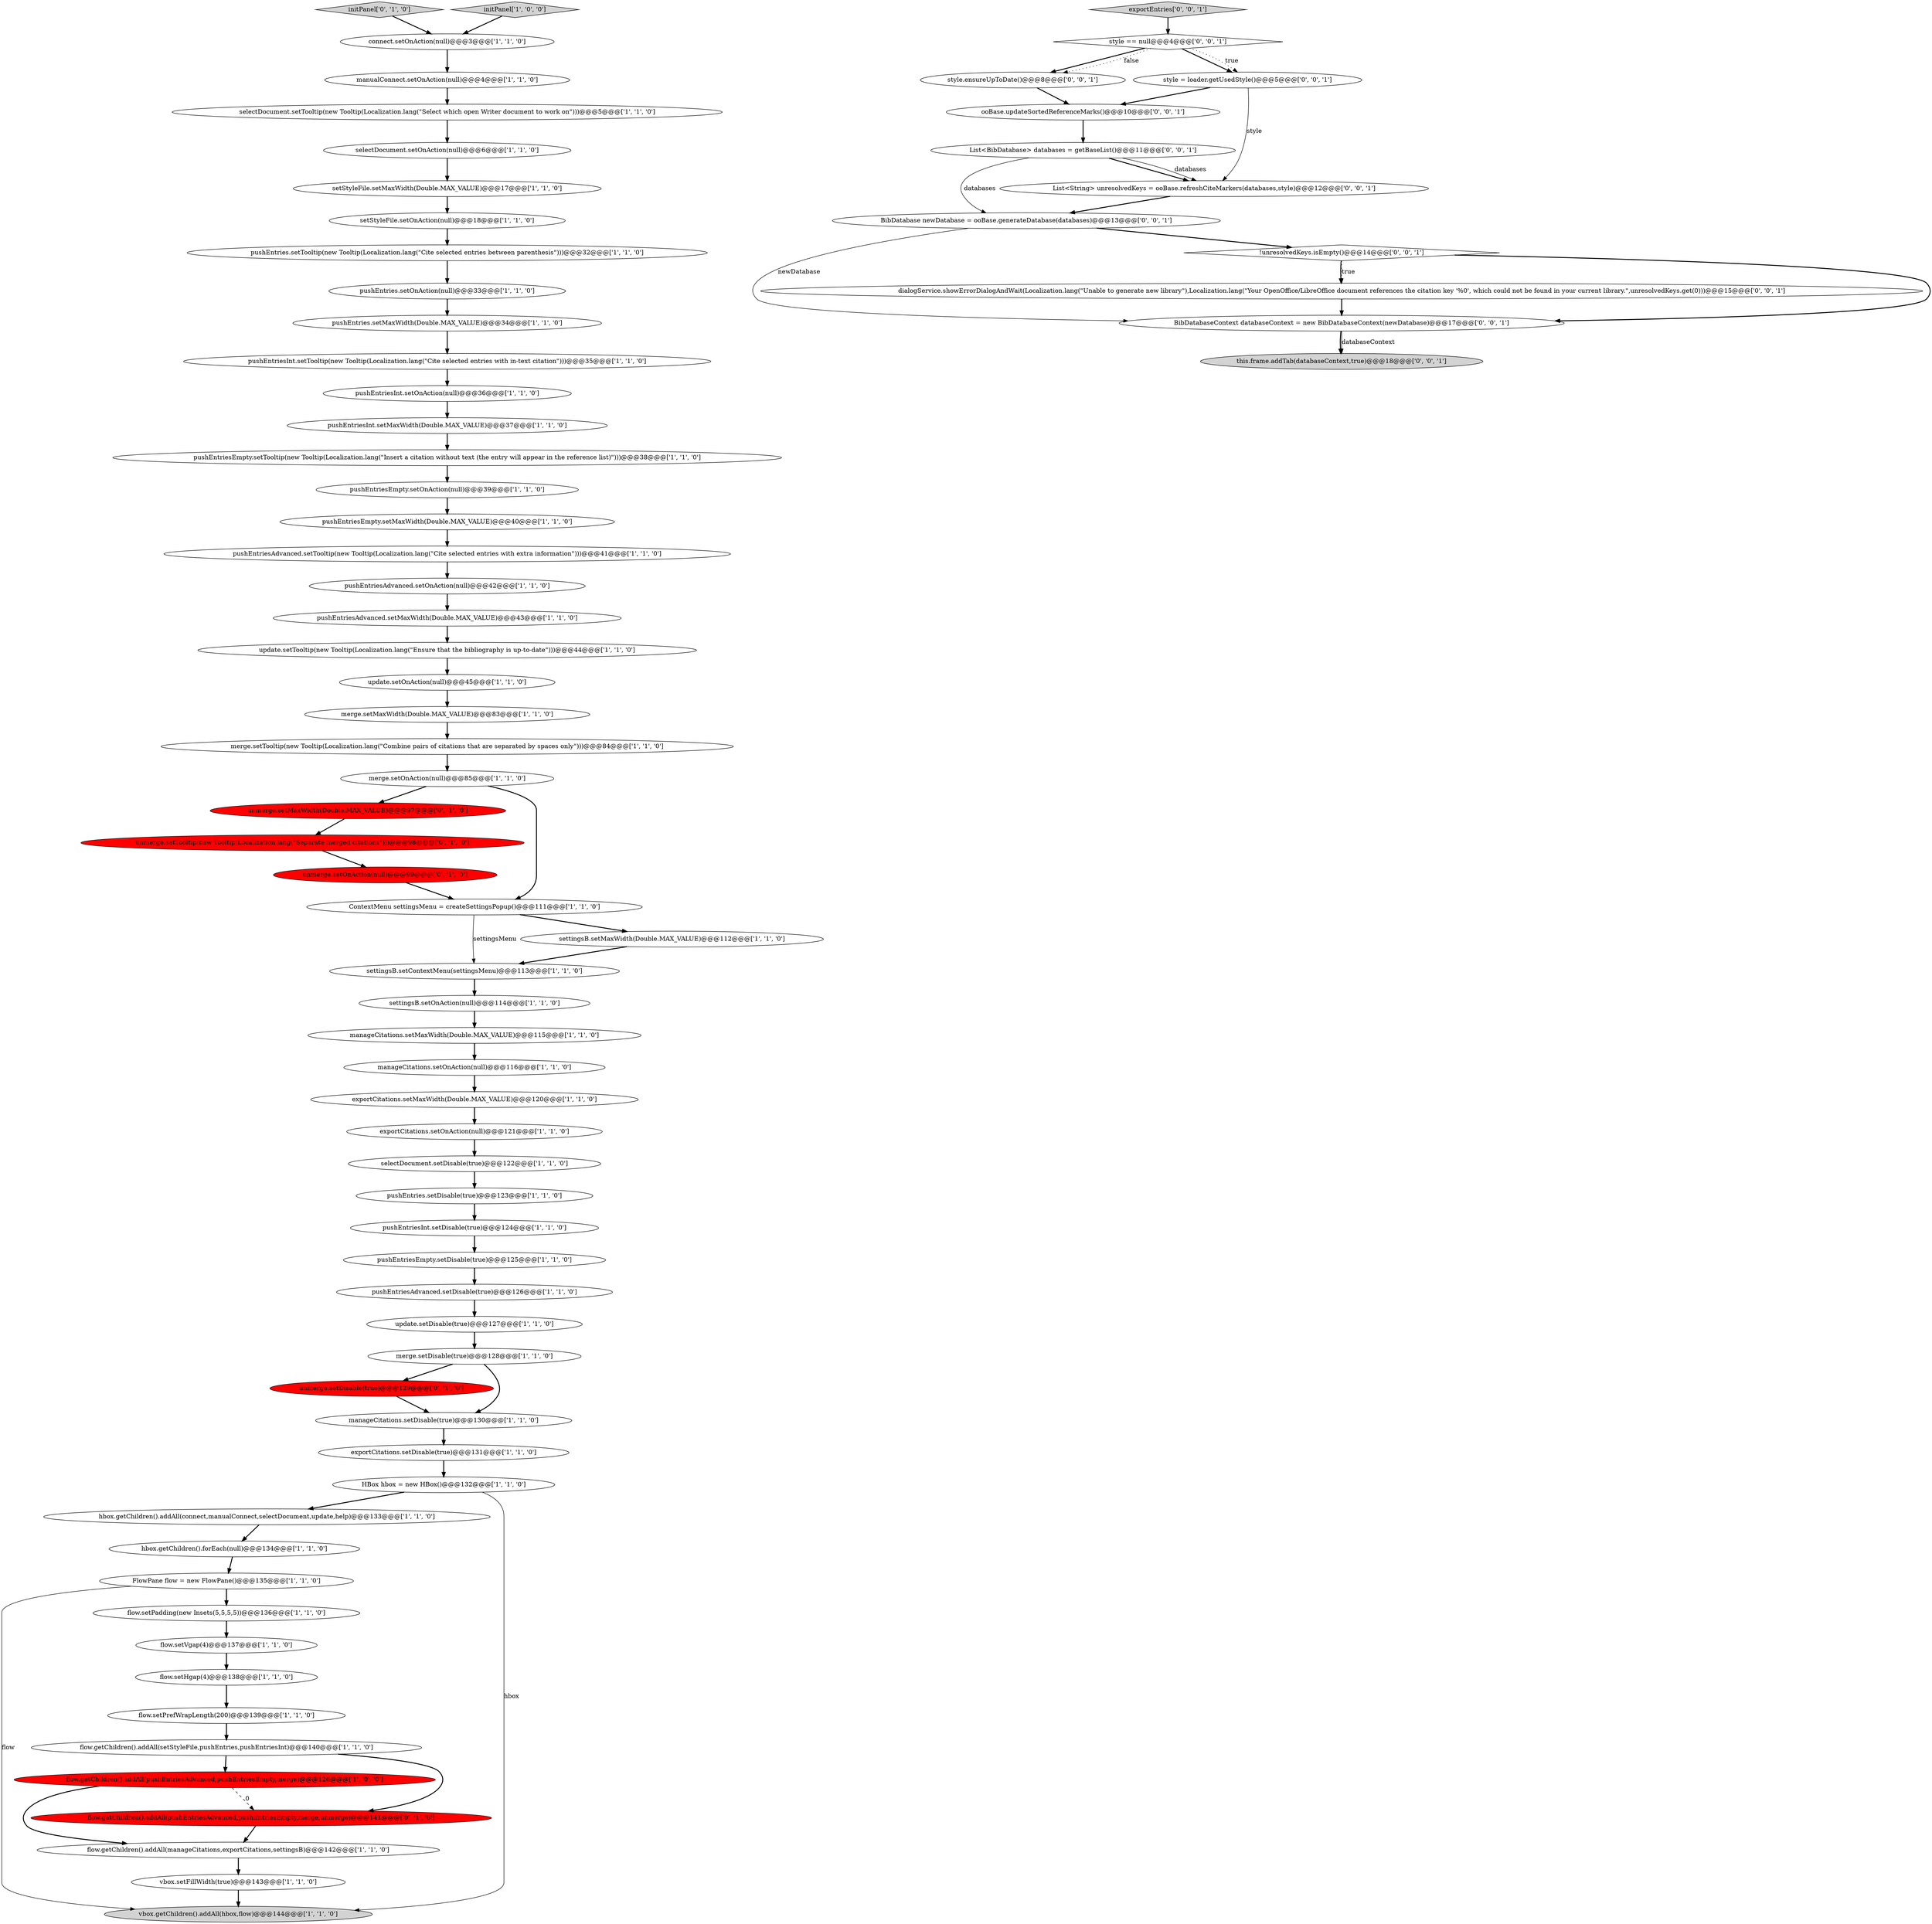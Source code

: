 digraph {
23 [style = filled, label = "pushEntriesAdvanced.setTooltip(new Tooltip(Localization.lang(\"Cite selected entries with extra information\")))@@@41@@@['1', '1', '0']", fillcolor = white, shape = ellipse image = "AAA0AAABBB1BBB"];
19 [style = filled, label = "settingsB.setContextMenu(settingsMenu)@@@113@@@['1', '1', '0']", fillcolor = white, shape = ellipse image = "AAA0AAABBB1BBB"];
47 [style = filled, label = "selectDocument.setTooltip(new Tooltip(Localization.lang(\"Select which open Writer document to work on\")))@@@5@@@['1', '1', '0']", fillcolor = white, shape = ellipse image = "AAA0AAABBB1BBB"];
50 [style = filled, label = "hbox.getChildren().addAll(connect,manualConnect,selectDocument,update,help)@@@133@@@['1', '1', '0']", fillcolor = white, shape = ellipse image = "AAA0AAABBB1BBB"];
12 [style = filled, label = "flow.getChildren().addAll(setStyleFile,pushEntries,pushEntriesInt)@@@140@@@['1', '1', '0']", fillcolor = white, shape = ellipse image = "AAA0AAABBB1BBB"];
11 [style = filled, label = "pushEntries.setDisable(true)@@@123@@@['1', '1', '0']", fillcolor = white, shape = ellipse image = "AAA0AAABBB1BBB"];
36 [style = filled, label = "flow.setVgap(4)@@@137@@@['1', '1', '0']", fillcolor = white, shape = ellipse image = "AAA0AAABBB1BBB"];
4 [style = filled, label = "merge.setDisable(true)@@@128@@@['1', '1', '0']", fillcolor = white, shape = ellipse image = "AAA0AAABBB1BBB"];
60 [style = filled, label = "List<BibDatabase> databases = getBaseList()@@@11@@@['0', '0', '1']", fillcolor = white, shape = ellipse image = "AAA0AAABBB3BBB"];
40 [style = filled, label = "update.setOnAction(null)@@@45@@@['1', '1', '0']", fillcolor = white, shape = ellipse image = "AAA0AAABBB1BBB"];
53 [style = filled, label = "selectDocument.setDisable(true)@@@122@@@['1', '1', '0']", fillcolor = white, shape = ellipse image = "AAA0AAABBB1BBB"];
64 [style = filled, label = "dialogService.showErrorDialogAndWait(Localization.lang(\"Unable to generate new library\"),Localization.lang(\"Your OpenOffice/LibreOffice document references the citation key '%0', which could not be found in your current library.\",unresolvedKeys.get(0)))@@@15@@@['0', '0', '1']", fillcolor = white, shape = ellipse image = "AAA0AAABBB3BBB"];
29 [style = filled, label = "pushEntriesEmpty.setTooltip(new Tooltip(Localization.lang(\"Insert a citation without text (the entry will appear in the reference list)\")))@@@38@@@['1', '1', '0']", fillcolor = white, shape = ellipse image = "AAA0AAABBB1BBB"];
30 [style = filled, label = "pushEntriesEmpty.setMaxWidth(Double.MAX_VALUE)@@@40@@@['1', '1', '0']", fillcolor = white, shape = ellipse image = "AAA0AAABBB1BBB"];
13 [style = filled, label = "update.setTooltip(new Tooltip(Localization.lang(\"Ensure that the bibliography is up-to-date\")))@@@44@@@['1', '1', '0']", fillcolor = white, shape = ellipse image = "AAA0AAABBB1BBB"];
14 [style = filled, label = "pushEntriesEmpty.setDisable(true)@@@125@@@['1', '1', '0']", fillcolor = white, shape = ellipse image = "AAA0AAABBB1BBB"];
63 [style = filled, label = "exportEntries['0', '0', '1']", fillcolor = lightgray, shape = diamond image = "AAA0AAABBB3BBB"];
21 [style = filled, label = "pushEntriesAdvanced.setDisable(true)@@@126@@@['1', '1', '0']", fillcolor = white, shape = ellipse image = "AAA0AAABBB1BBB"];
46 [style = filled, label = "settingsB.setMaxWidth(Double.MAX_VALUE)@@@112@@@['1', '1', '0']", fillcolor = white, shape = ellipse image = "AAA0AAABBB1BBB"];
59 [style = filled, label = "initPanel['0', '1', '0']", fillcolor = lightgray, shape = diamond image = "AAA0AAABBB2BBB"];
44 [style = filled, label = "hbox.getChildren().forEach(null)@@@134@@@['1', '1', '0']", fillcolor = white, shape = ellipse image = "AAA0AAABBB1BBB"];
10 [style = filled, label = "pushEntriesAdvanced.setOnAction(null)@@@42@@@['1', '1', '0']", fillcolor = white, shape = ellipse image = "AAA0AAABBB1BBB"];
18 [style = filled, label = "manualConnect.setOnAction(null)@@@4@@@['1', '1', '0']", fillcolor = white, shape = ellipse image = "AAA0AAABBB1BBB"];
45 [style = filled, label = "vbox.setFillWidth(true)@@@143@@@['1', '1', '0']", fillcolor = white, shape = ellipse image = "AAA0AAABBB1BBB"];
2 [style = filled, label = "pushEntriesInt.setTooltip(new Tooltip(Localization.lang(\"Cite selected entries with in-text citation\")))@@@35@@@['1', '1', '0']", fillcolor = white, shape = ellipse image = "AAA0AAABBB1BBB"];
6 [style = filled, label = "pushEntriesInt.setDisable(true)@@@124@@@['1', '1', '0']", fillcolor = white, shape = ellipse image = "AAA0AAABBB1BBB"];
54 [style = filled, label = "unmerge.setTooltip(new Tooltip(Localization.lang(\"Separate merged citations\")))@@@98@@@['0', '1', '0']", fillcolor = red, shape = ellipse image = "AAA1AAABBB2BBB"];
55 [style = filled, label = "unmerge.setDisable(true)@@@129@@@['0', '1', '0']", fillcolor = red, shape = ellipse image = "AAA1AAABBB2BBB"];
65 [style = filled, label = "this.frame.addTab(databaseContext,true)@@@18@@@['0', '0', '1']", fillcolor = lightgray, shape = ellipse image = "AAA0AAABBB3BBB"];
66 [style = filled, label = "style == null@@@4@@@['0', '0', '1']", fillcolor = white, shape = diamond image = "AAA0AAABBB3BBB"];
70 [style = filled, label = "BibDatabaseContext databaseContext = new BibDatabaseContext(newDatabase)@@@17@@@['0', '0', '1']", fillcolor = white, shape = ellipse image = "AAA0AAABBB3BBB"];
62 [style = filled, label = "BibDatabase newDatabase = ooBase.generateDatabase(databases)@@@13@@@['0', '0', '1']", fillcolor = white, shape = ellipse image = "AAA0AAABBB3BBB"];
7 [style = filled, label = "setStyleFile.setMaxWidth(Double.MAX_VALUE)@@@17@@@['1', '1', '0']", fillcolor = white, shape = ellipse image = "AAA0AAABBB1BBB"];
27 [style = filled, label = "manageCitations.setDisable(true)@@@130@@@['1', '1', '0']", fillcolor = white, shape = ellipse image = "AAA0AAABBB1BBB"];
52 [style = filled, label = "pushEntriesEmpty.setOnAction(null)@@@39@@@['1', '1', '0']", fillcolor = white, shape = ellipse image = "AAA0AAABBB1BBB"];
39 [style = filled, label = "selectDocument.setOnAction(null)@@@6@@@['1', '1', '0']", fillcolor = white, shape = ellipse image = "AAA0AAABBB1BBB"];
3 [style = filled, label = "flow.getChildren().addAll(manageCitations,exportCitations,settingsB)@@@142@@@['1', '1', '0']", fillcolor = white, shape = ellipse image = "AAA0AAABBB1BBB"];
51 [style = filled, label = "pushEntriesAdvanced.setMaxWidth(Double.MAX_VALUE)@@@43@@@['1', '1', '0']", fillcolor = white, shape = ellipse image = "AAA0AAABBB1BBB"];
5 [style = filled, label = "merge.setOnAction(null)@@@85@@@['1', '1', '0']", fillcolor = white, shape = ellipse image = "AAA0AAABBB1BBB"];
22 [style = filled, label = "pushEntriesInt.setOnAction(null)@@@36@@@['1', '1', '0']", fillcolor = white, shape = ellipse image = "AAA0AAABBB1BBB"];
15 [style = filled, label = "connect.setOnAction(null)@@@3@@@['1', '1', '0']", fillcolor = white, shape = ellipse image = "AAA0AAABBB1BBB"];
9 [style = filled, label = "HBox hbox = new HBox()@@@132@@@['1', '1', '0']", fillcolor = white, shape = ellipse image = "AAA0AAABBB1BBB"];
25 [style = filled, label = "pushEntriesInt.setMaxWidth(Double.MAX_VALUE)@@@37@@@['1', '1', '0']", fillcolor = white, shape = ellipse image = "AAA0AAABBB1BBB"];
35 [style = filled, label = "merge.setMaxWidth(Double.MAX_VALUE)@@@83@@@['1', '1', '0']", fillcolor = white, shape = ellipse image = "AAA0AAABBB1BBB"];
48 [style = filled, label = "settingsB.setOnAction(null)@@@114@@@['1', '1', '0']", fillcolor = white, shape = ellipse image = "AAA0AAABBB1BBB"];
26 [style = filled, label = "exportCitations.setOnAction(null)@@@121@@@['1', '1', '0']", fillcolor = white, shape = ellipse image = "AAA0AAABBB1BBB"];
37 [style = filled, label = "exportCitations.setMaxWidth(Double.MAX_VALUE)@@@120@@@['1', '1', '0']", fillcolor = white, shape = ellipse image = "AAA0AAABBB1BBB"];
1 [style = filled, label = "setStyleFile.setOnAction(null)@@@18@@@['1', '1', '0']", fillcolor = white, shape = ellipse image = "AAA0AAABBB1BBB"];
41 [style = filled, label = "FlowPane flow = new FlowPane()@@@135@@@['1', '1', '0']", fillcolor = white, shape = ellipse image = "AAA0AAABBB1BBB"];
20 [style = filled, label = "manageCitations.setMaxWidth(Double.MAX_VALUE)@@@115@@@['1', '1', '0']", fillcolor = white, shape = ellipse image = "AAA0AAABBB1BBB"];
8 [style = filled, label = "exportCitations.setDisable(true)@@@131@@@['1', '1', '0']", fillcolor = white, shape = ellipse image = "AAA0AAABBB1BBB"];
57 [style = filled, label = "unmerge.setOnAction(null)@@@99@@@['0', '1', '0']", fillcolor = red, shape = ellipse image = "AAA1AAABBB2BBB"];
31 [style = filled, label = "flow.getChildren().addAll(pushEntriesAdvanced,pushEntriesEmpty,merge)@@@126@@@['1', '0', '0']", fillcolor = red, shape = ellipse image = "AAA1AAABBB1BBB"];
71 [style = filled, label = "style.ensureUpToDate()@@@8@@@['0', '0', '1']", fillcolor = white, shape = ellipse image = "AAA0AAABBB3BBB"];
61 [style = filled, label = "List<String> unresolvedKeys = ooBase.refreshCiteMarkers(databases,style)@@@12@@@['0', '0', '1']", fillcolor = white, shape = ellipse image = "AAA0AAABBB3BBB"];
0 [style = filled, label = "vbox.getChildren().addAll(hbox,flow)@@@144@@@['1', '1', '0']", fillcolor = lightgray, shape = ellipse image = "AAA0AAABBB1BBB"];
17 [style = filled, label = "pushEntries.setMaxWidth(Double.MAX_VALUE)@@@34@@@['1', '1', '0']", fillcolor = white, shape = ellipse image = "AAA0AAABBB1BBB"];
56 [style = filled, label = "unmerge.setMaxWidth(Double.MAX_VALUE)@@@97@@@['0', '1', '0']", fillcolor = red, shape = ellipse image = "AAA1AAABBB2BBB"];
34 [style = filled, label = "manageCitations.setOnAction(null)@@@116@@@['1', '1', '0']", fillcolor = white, shape = ellipse image = "AAA0AAABBB1BBB"];
38 [style = filled, label = "pushEntries.setOnAction(null)@@@33@@@['1', '1', '0']", fillcolor = white, shape = ellipse image = "AAA0AAABBB1BBB"];
28 [style = filled, label = "update.setDisable(true)@@@127@@@['1', '1', '0']", fillcolor = white, shape = ellipse image = "AAA0AAABBB1BBB"];
32 [style = filled, label = "initPanel['1', '0', '0']", fillcolor = lightgray, shape = diamond image = "AAA0AAABBB1BBB"];
16 [style = filled, label = "ContextMenu settingsMenu = createSettingsPopup()@@@111@@@['1', '1', '0']", fillcolor = white, shape = ellipse image = "AAA0AAABBB1BBB"];
43 [style = filled, label = "flow.setPrefWrapLength(200)@@@139@@@['1', '1', '0']", fillcolor = white, shape = ellipse image = "AAA0AAABBB1BBB"];
42 [style = filled, label = "flow.setPadding(new Insets(5,5,5,5))@@@136@@@['1', '1', '0']", fillcolor = white, shape = ellipse image = "AAA0AAABBB1BBB"];
58 [style = filled, label = "flow.getChildren().addAll(pushEntriesAdvanced,pushEntriesEmpty,merge,unmerge)@@@141@@@['0', '1', '0']", fillcolor = red, shape = ellipse image = "AAA1AAABBB2BBB"];
33 [style = filled, label = "merge.setTooltip(new Tooltip(Localization.lang(\"Combine pairs of citations that are separated by spaces only\")))@@@84@@@['1', '1', '0']", fillcolor = white, shape = ellipse image = "AAA0AAABBB1BBB"];
68 [style = filled, label = "ooBase.updateSortedReferenceMarks()@@@10@@@['0', '0', '1']", fillcolor = white, shape = ellipse image = "AAA0AAABBB3BBB"];
24 [style = filled, label = "pushEntries.setTooltip(new Tooltip(Localization.lang(\"Cite selected entries between parenthesis\")))@@@32@@@['1', '1', '0']", fillcolor = white, shape = ellipse image = "AAA0AAABBB1BBB"];
69 [style = filled, label = "!unresolvedKeys.isEmpty()@@@14@@@['0', '0', '1']", fillcolor = white, shape = diamond image = "AAA0AAABBB3BBB"];
49 [style = filled, label = "flow.setHgap(4)@@@138@@@['1', '1', '0']", fillcolor = white, shape = ellipse image = "AAA0AAABBB1BBB"];
67 [style = filled, label = "style = loader.getUsedStyle()@@@5@@@['0', '0', '1']", fillcolor = white, shape = ellipse image = "AAA0AAABBB3BBB"];
9->50 [style = bold, label=""];
54->57 [style = bold, label=""];
50->44 [style = bold, label=""];
70->65 [style = bold, label=""];
25->29 [style = bold, label=""];
53->11 [style = bold, label=""];
58->3 [style = bold, label=""];
21->28 [style = bold, label=""];
56->54 [style = bold, label=""];
63->66 [style = bold, label=""];
28->4 [style = bold, label=""];
45->0 [style = bold, label=""];
57->16 [style = bold, label=""];
67->68 [style = bold, label=""];
70->65 [style = solid, label="databaseContext"];
22->25 [style = bold, label=""];
31->58 [style = dashed, label="0"];
7->1 [style = bold, label=""];
10->51 [style = bold, label=""];
37->26 [style = bold, label=""];
66->67 [style = bold, label=""];
20->34 [style = bold, label=""];
69->64 [style = bold, label=""];
24->38 [style = bold, label=""];
13->40 [style = bold, label=""];
47->39 [style = bold, label=""];
29->52 [style = bold, label=""];
17->2 [style = bold, label=""];
39->7 [style = bold, label=""];
43->12 [style = bold, label=""];
71->68 [style = bold, label=""];
36->49 [style = bold, label=""];
16->19 [style = solid, label="settingsMenu"];
44->41 [style = bold, label=""];
55->27 [style = bold, label=""];
66->71 [style = bold, label=""];
23->10 [style = bold, label=""];
67->61 [style = solid, label="style"];
46->19 [style = bold, label=""];
31->3 [style = bold, label=""];
38->17 [style = bold, label=""];
27->8 [style = bold, label=""];
12->31 [style = bold, label=""];
14->21 [style = bold, label=""];
62->70 [style = solid, label="newDatabase"];
40->35 [style = bold, label=""];
18->47 [style = bold, label=""];
26->53 [style = bold, label=""];
3->45 [style = bold, label=""];
66->67 [style = dotted, label="true"];
9->0 [style = solid, label="hbox"];
33->5 [style = bold, label=""];
51->13 [style = bold, label=""];
5->16 [style = bold, label=""];
69->64 [style = dotted, label="true"];
60->61 [style = bold, label=""];
62->69 [style = bold, label=""];
61->62 [style = bold, label=""];
16->46 [style = bold, label=""];
68->60 [style = bold, label=""];
19->48 [style = bold, label=""];
5->56 [style = bold, label=""];
59->15 [style = bold, label=""];
11->6 [style = bold, label=""];
30->23 [style = bold, label=""];
35->33 [style = bold, label=""];
42->36 [style = bold, label=""];
60->61 [style = solid, label="databases"];
15->18 [style = bold, label=""];
49->43 [style = bold, label=""];
41->0 [style = solid, label="flow"];
6->14 [style = bold, label=""];
66->71 [style = dotted, label="false"];
34->37 [style = bold, label=""];
1->24 [style = bold, label=""];
48->20 [style = bold, label=""];
4->27 [style = bold, label=""];
8->9 [style = bold, label=""];
32->15 [style = bold, label=""];
12->58 [style = bold, label=""];
4->55 [style = bold, label=""];
69->70 [style = bold, label=""];
2->22 [style = bold, label=""];
52->30 [style = bold, label=""];
64->70 [style = bold, label=""];
60->62 [style = solid, label="databases"];
41->42 [style = bold, label=""];
}
